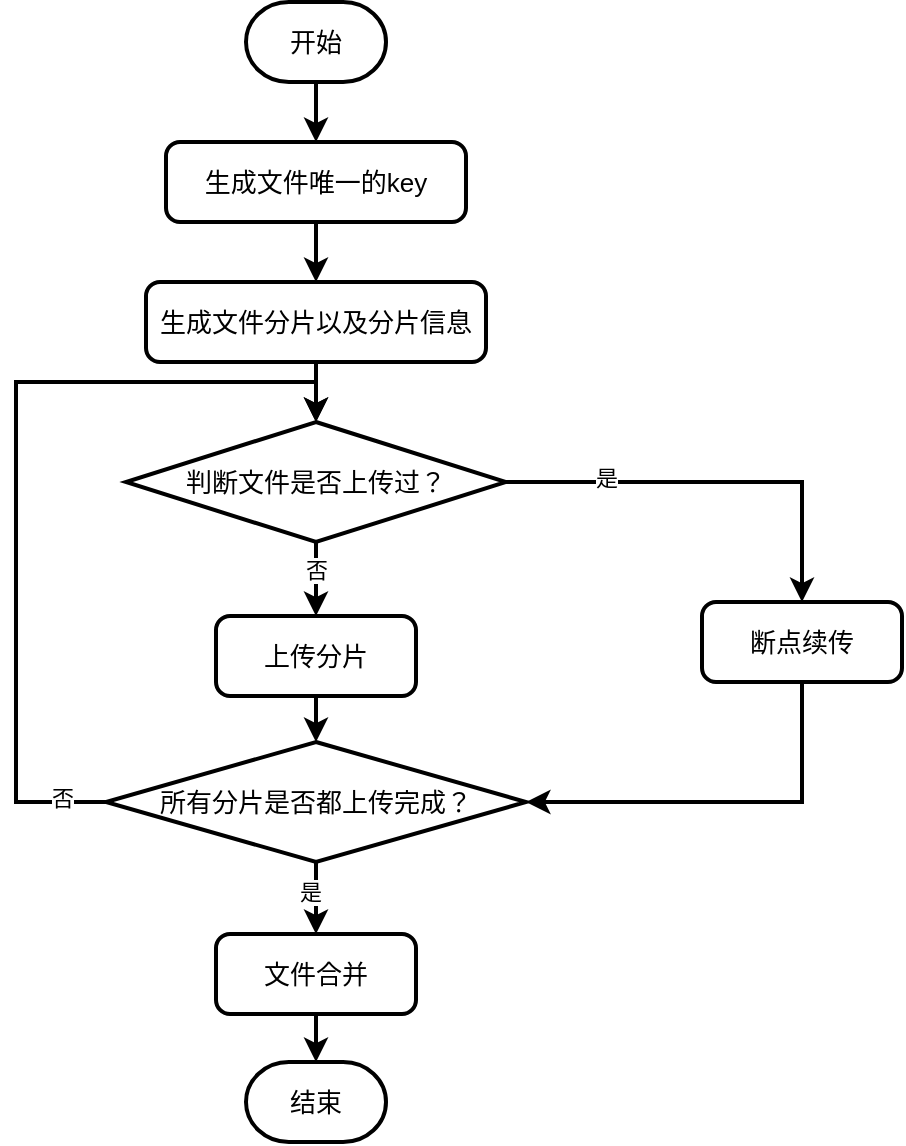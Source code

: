 <mxfile version="24.4.2" type="github">
  <diagram id="C5RBs43oDa-KdzZeNtuy" name="Page-1">
    <mxGraphModel dx="788" dy="504" grid="0" gridSize="10" guides="1" tooltips="1" connect="1" arrows="1" fold="1" page="1" pageScale="1" pageWidth="827" pageHeight="1169" math="0" shadow="0">
      <root>
        <mxCell id="WIyWlLk6GJQsqaUBKTNV-0" />
        <mxCell id="WIyWlLk6GJQsqaUBKTNV-1" parent="WIyWlLk6GJQsqaUBKTNV-0" />
        <mxCell id="fye8WJAWWEqY-p9hmPjA-0" value="结束" style="strokeWidth=2;html=1;shape=mxgraph.flowchart.terminator;whiteSpace=wrap;fontSize=13;" parent="WIyWlLk6GJQsqaUBKTNV-1" vertex="1">
          <mxGeometry x="190" y="600" width="70" height="40" as="geometry" />
        </mxCell>
        <mxCell id="fye8WJAWWEqY-p9hmPjA-2" value="开始" style="strokeWidth=2;html=1;shape=mxgraph.flowchart.terminator;whiteSpace=wrap;fontSize=13;" parent="WIyWlLk6GJQsqaUBKTNV-1" vertex="1">
          <mxGeometry x="190" y="70" width="70" height="40" as="geometry" />
        </mxCell>
        <mxCell id="fye8WJAWWEqY-p9hmPjA-3" value="生成文件唯一的key" style="rounded=1;whiteSpace=wrap;html=1;absoluteArcSize=1;arcSize=14;strokeWidth=2;fontSize=13;" parent="WIyWlLk6GJQsqaUBKTNV-1" vertex="1">
          <mxGeometry x="150" y="140" width="150" height="40" as="geometry" />
        </mxCell>
        <mxCell id="fye8WJAWWEqY-p9hmPjA-4" value="生成文件分片以及分片信息" style="rounded=1;whiteSpace=wrap;html=1;absoluteArcSize=1;arcSize=14;strokeWidth=2;fontSize=13;" parent="WIyWlLk6GJQsqaUBKTNV-1" vertex="1">
          <mxGeometry x="140" y="210" width="170" height="40" as="geometry" />
        </mxCell>
        <mxCell id="fye8WJAWWEqY-p9hmPjA-5" value="判断文件是否上传过？" style="strokeWidth=2;html=1;shape=mxgraph.flowchart.decision;whiteSpace=wrap;fontSize=13;" parent="WIyWlLk6GJQsqaUBKTNV-1" vertex="1">
          <mxGeometry x="130" y="280" width="190" height="60" as="geometry" />
        </mxCell>
        <mxCell id="fye8WJAWWEqY-p9hmPjA-6" value="上传分片" style="rounded=1;whiteSpace=wrap;html=1;absoluteArcSize=1;arcSize=14;strokeWidth=2;fontSize=13;" parent="WIyWlLk6GJQsqaUBKTNV-1" vertex="1">
          <mxGeometry x="175" y="377" width="100" height="40" as="geometry" />
        </mxCell>
        <mxCell id="fye8WJAWWEqY-p9hmPjA-7" value="文件合并" style="rounded=1;whiteSpace=wrap;html=1;absoluteArcSize=1;arcSize=14;strokeWidth=2;fontSize=13;" parent="WIyWlLk6GJQsqaUBKTNV-1" vertex="1">
          <mxGeometry x="175" y="536" width="100" height="40" as="geometry" />
        </mxCell>
        <mxCell id="fye8WJAWWEqY-p9hmPjA-8" value="断点续传" style="rounded=1;whiteSpace=wrap;html=1;absoluteArcSize=1;arcSize=14;strokeWidth=2;fontSize=13;" parent="WIyWlLk6GJQsqaUBKTNV-1" vertex="1">
          <mxGeometry x="418" y="370" width="100" height="40" as="geometry" />
        </mxCell>
        <mxCell id="fye8WJAWWEqY-p9hmPjA-11" value="" style="endArrow=classic;html=1;rounded=0;exitX=0.5;exitY=1;exitDx=0;exitDy=0;exitPerimeter=0;entryX=0.5;entryY=0;entryDx=0;entryDy=0;strokeWidth=2;fontSize=13;" parent="WIyWlLk6GJQsqaUBKTNV-1" source="fye8WJAWWEqY-p9hmPjA-2" target="fye8WJAWWEqY-p9hmPjA-3" edge="1">
          <mxGeometry width="50" height="50" relative="1" as="geometry">
            <mxPoint x="370" y="220" as="sourcePoint" />
            <mxPoint x="420" y="170" as="targetPoint" />
          </mxGeometry>
        </mxCell>
        <mxCell id="fye8WJAWWEqY-p9hmPjA-12" value="" style="endArrow=classic;html=1;rounded=0;exitX=0.5;exitY=1;exitDx=0;exitDy=0;strokeWidth=2;fontSize=13;" parent="WIyWlLk6GJQsqaUBKTNV-1" source="fye8WJAWWEqY-p9hmPjA-3" target="fye8WJAWWEqY-p9hmPjA-4" edge="1">
          <mxGeometry width="50" height="50" relative="1" as="geometry">
            <mxPoint x="235" y="120" as="sourcePoint" />
            <mxPoint x="235" y="150" as="targetPoint" />
          </mxGeometry>
        </mxCell>
        <mxCell id="fye8WJAWWEqY-p9hmPjA-13" value="" style="endArrow=classic;html=1;rounded=0;entryX=0.5;entryY=0;entryDx=0;entryDy=0;entryPerimeter=0;exitX=0.5;exitY=1;exitDx=0;exitDy=0;strokeWidth=2;fontSize=13;" parent="WIyWlLk6GJQsqaUBKTNV-1" source="fye8WJAWWEqY-p9hmPjA-4" target="fye8WJAWWEqY-p9hmPjA-5" edge="1">
          <mxGeometry width="50" height="50" relative="1" as="geometry">
            <mxPoint x="390" y="200" as="sourcePoint" />
            <mxPoint x="235" y="220" as="targetPoint" />
          </mxGeometry>
        </mxCell>
        <mxCell id="fye8WJAWWEqY-p9hmPjA-14" value="" style="endArrow=classic;html=1;rounded=0;exitX=0.5;exitY=1;exitDx=0;exitDy=0;strokeWidth=2;fontSize=13;" parent="WIyWlLk6GJQsqaUBKTNV-1" source="fye8WJAWWEqY-p9hmPjA-7" target="fye8WJAWWEqY-p9hmPjA-0" edge="1">
          <mxGeometry width="50" height="50" relative="1" as="geometry">
            <mxPoint x="340" y="740" as="sourcePoint" />
            <mxPoint x="340" y="770" as="targetPoint" />
          </mxGeometry>
        </mxCell>
        <mxCell id="fye8WJAWWEqY-p9hmPjA-15" value="" style="endArrow=classic;html=1;rounded=0;entryX=0.5;entryY=0;entryDx=0;entryDy=0;exitX=0.5;exitY=1;exitDx=0;exitDy=0;exitPerimeter=0;strokeWidth=2;fontSize=13;" parent="WIyWlLk6GJQsqaUBKTNV-1" source="fye8WJAWWEqY-p9hmPjA-18" target="fye8WJAWWEqY-p9hmPjA-7" edge="1">
          <mxGeometry width="50" height="50" relative="1" as="geometry">
            <mxPoint x="340" y="560" as="sourcePoint" />
            <mxPoint x="340" y="590" as="targetPoint" />
          </mxGeometry>
        </mxCell>
        <mxCell id="R_hp4qSs8pK9IvLN9CO6-2" value="是" style="edgeLabel;html=1;align=center;verticalAlign=middle;resizable=0;points=[];" vertex="1" connectable="0" parent="fye8WJAWWEqY-p9hmPjA-15">
          <mxGeometry x="-0.169" y="-3" relative="1" as="geometry">
            <mxPoint as="offset" />
          </mxGeometry>
        </mxCell>
        <mxCell id="fye8WJAWWEqY-p9hmPjA-16" value="" style="endArrow=classic;html=1;rounded=0;entryX=0.5;entryY=0;entryDx=0;entryDy=0;entryPerimeter=0;exitX=0.5;exitY=1;exitDx=0;exitDy=0;strokeWidth=2;fontSize=13;" parent="WIyWlLk6GJQsqaUBKTNV-1" source="fye8WJAWWEqY-p9hmPjA-6" target="fye8WJAWWEqY-p9hmPjA-18" edge="1">
          <mxGeometry width="50" height="50" relative="1" as="geometry">
            <mxPoint x="320" y="420" as="sourcePoint" />
            <mxPoint x="320" y="450" as="targetPoint" />
          </mxGeometry>
        </mxCell>
        <mxCell id="fye8WJAWWEqY-p9hmPjA-17" value="" style="endArrow=classic;html=1;rounded=0;exitX=0.5;exitY=1;exitDx=0;exitDy=0;exitPerimeter=0;strokeWidth=2;fontSize=13;" parent="WIyWlLk6GJQsqaUBKTNV-1" source="fye8WJAWWEqY-p9hmPjA-5" target="fye8WJAWWEqY-p9hmPjA-6" edge="1">
          <mxGeometry width="50" height="50" relative="1" as="geometry">
            <mxPoint x="265" y="290" as="sourcePoint" />
            <mxPoint x="265" y="320" as="targetPoint" />
          </mxGeometry>
        </mxCell>
        <mxCell id="R_hp4qSs8pK9IvLN9CO6-1" value="否" style="edgeLabel;html=1;align=center;verticalAlign=middle;resizable=0;points=[];" vertex="1" connectable="0" parent="fye8WJAWWEqY-p9hmPjA-17">
          <mxGeometry x="-0.239" relative="1" as="geometry">
            <mxPoint as="offset" />
          </mxGeometry>
        </mxCell>
        <mxCell id="R_hp4qSs8pK9IvLN9CO6-3" style="edgeStyle=orthogonalEdgeStyle;rounded=0;orthogonalLoop=1;jettySize=auto;html=1;entryX=0.5;entryY=0;entryDx=0;entryDy=0;entryPerimeter=0;strokeWidth=2;" edge="1" parent="WIyWlLk6GJQsqaUBKTNV-1" source="fye8WJAWWEqY-p9hmPjA-18" target="fye8WJAWWEqY-p9hmPjA-5">
          <mxGeometry relative="1" as="geometry">
            <mxPoint x="91" y="292" as="targetPoint" />
            <Array as="points">
              <mxPoint x="75" y="470" />
              <mxPoint x="75" y="260" />
              <mxPoint x="225" y="260" />
            </Array>
          </mxGeometry>
        </mxCell>
        <mxCell id="R_hp4qSs8pK9IvLN9CO6-5" value="否" style="edgeLabel;html=1;align=center;verticalAlign=middle;resizable=0;points=[];" vertex="1" connectable="0" parent="R_hp4qSs8pK9IvLN9CO6-3">
          <mxGeometry x="-0.897" y="-2" relative="1" as="geometry">
            <mxPoint as="offset" />
          </mxGeometry>
        </mxCell>
        <mxCell id="fye8WJAWWEqY-p9hmPjA-18" value="所有分片是否都上传完成？" style="strokeWidth=2;html=1;shape=mxgraph.flowchart.decision;whiteSpace=wrap;fontSize=13;" parent="WIyWlLk6GJQsqaUBKTNV-1" vertex="1">
          <mxGeometry x="120" y="440" width="210" height="60" as="geometry" />
        </mxCell>
        <mxCell id="fye8WJAWWEqY-p9hmPjA-19" value="" style="endArrow=classic;html=1;rounded=0;exitX=1;exitY=0.5;exitDx=0;exitDy=0;exitPerimeter=0;entryX=0.5;entryY=0;entryDx=0;entryDy=0;edgeStyle=orthogonalEdgeStyle;strokeWidth=2;fontSize=13;" parent="WIyWlLk6GJQsqaUBKTNV-1" source="fye8WJAWWEqY-p9hmPjA-5" target="fye8WJAWWEqY-p9hmPjA-8" edge="1">
          <mxGeometry width="50" height="50" relative="1" as="geometry">
            <mxPoint x="235" y="350" as="sourcePoint" />
            <mxPoint x="470" y="350" as="targetPoint" />
          </mxGeometry>
        </mxCell>
        <mxCell id="R_hp4qSs8pK9IvLN9CO6-0" value="是" style="edgeLabel;html=1;align=center;verticalAlign=middle;resizable=0;points=[];" vertex="1" connectable="0" parent="fye8WJAWWEqY-p9hmPjA-19">
          <mxGeometry x="-0.519" y="2" relative="1" as="geometry">
            <mxPoint as="offset" />
          </mxGeometry>
        </mxCell>
        <mxCell id="fye8WJAWWEqY-p9hmPjA-21" value="" style="endArrow=classic;html=1;rounded=0;exitX=0.5;exitY=1;exitDx=0;exitDy=0;entryX=1;entryY=0.5;entryDx=0;entryDy=0;entryPerimeter=0;strokeWidth=2;fontSize=13;edgeStyle=orthogonalEdgeStyle;" parent="WIyWlLk6GJQsqaUBKTNV-1" source="fye8WJAWWEqY-p9hmPjA-8" target="fye8WJAWWEqY-p9hmPjA-18" edge="1">
          <mxGeometry width="50" height="50" relative="1" as="geometry">
            <mxPoint x="245" y="360" as="sourcePoint" />
            <mxPoint x="245" y="450" as="targetPoint" />
          </mxGeometry>
        </mxCell>
      </root>
    </mxGraphModel>
  </diagram>
</mxfile>
